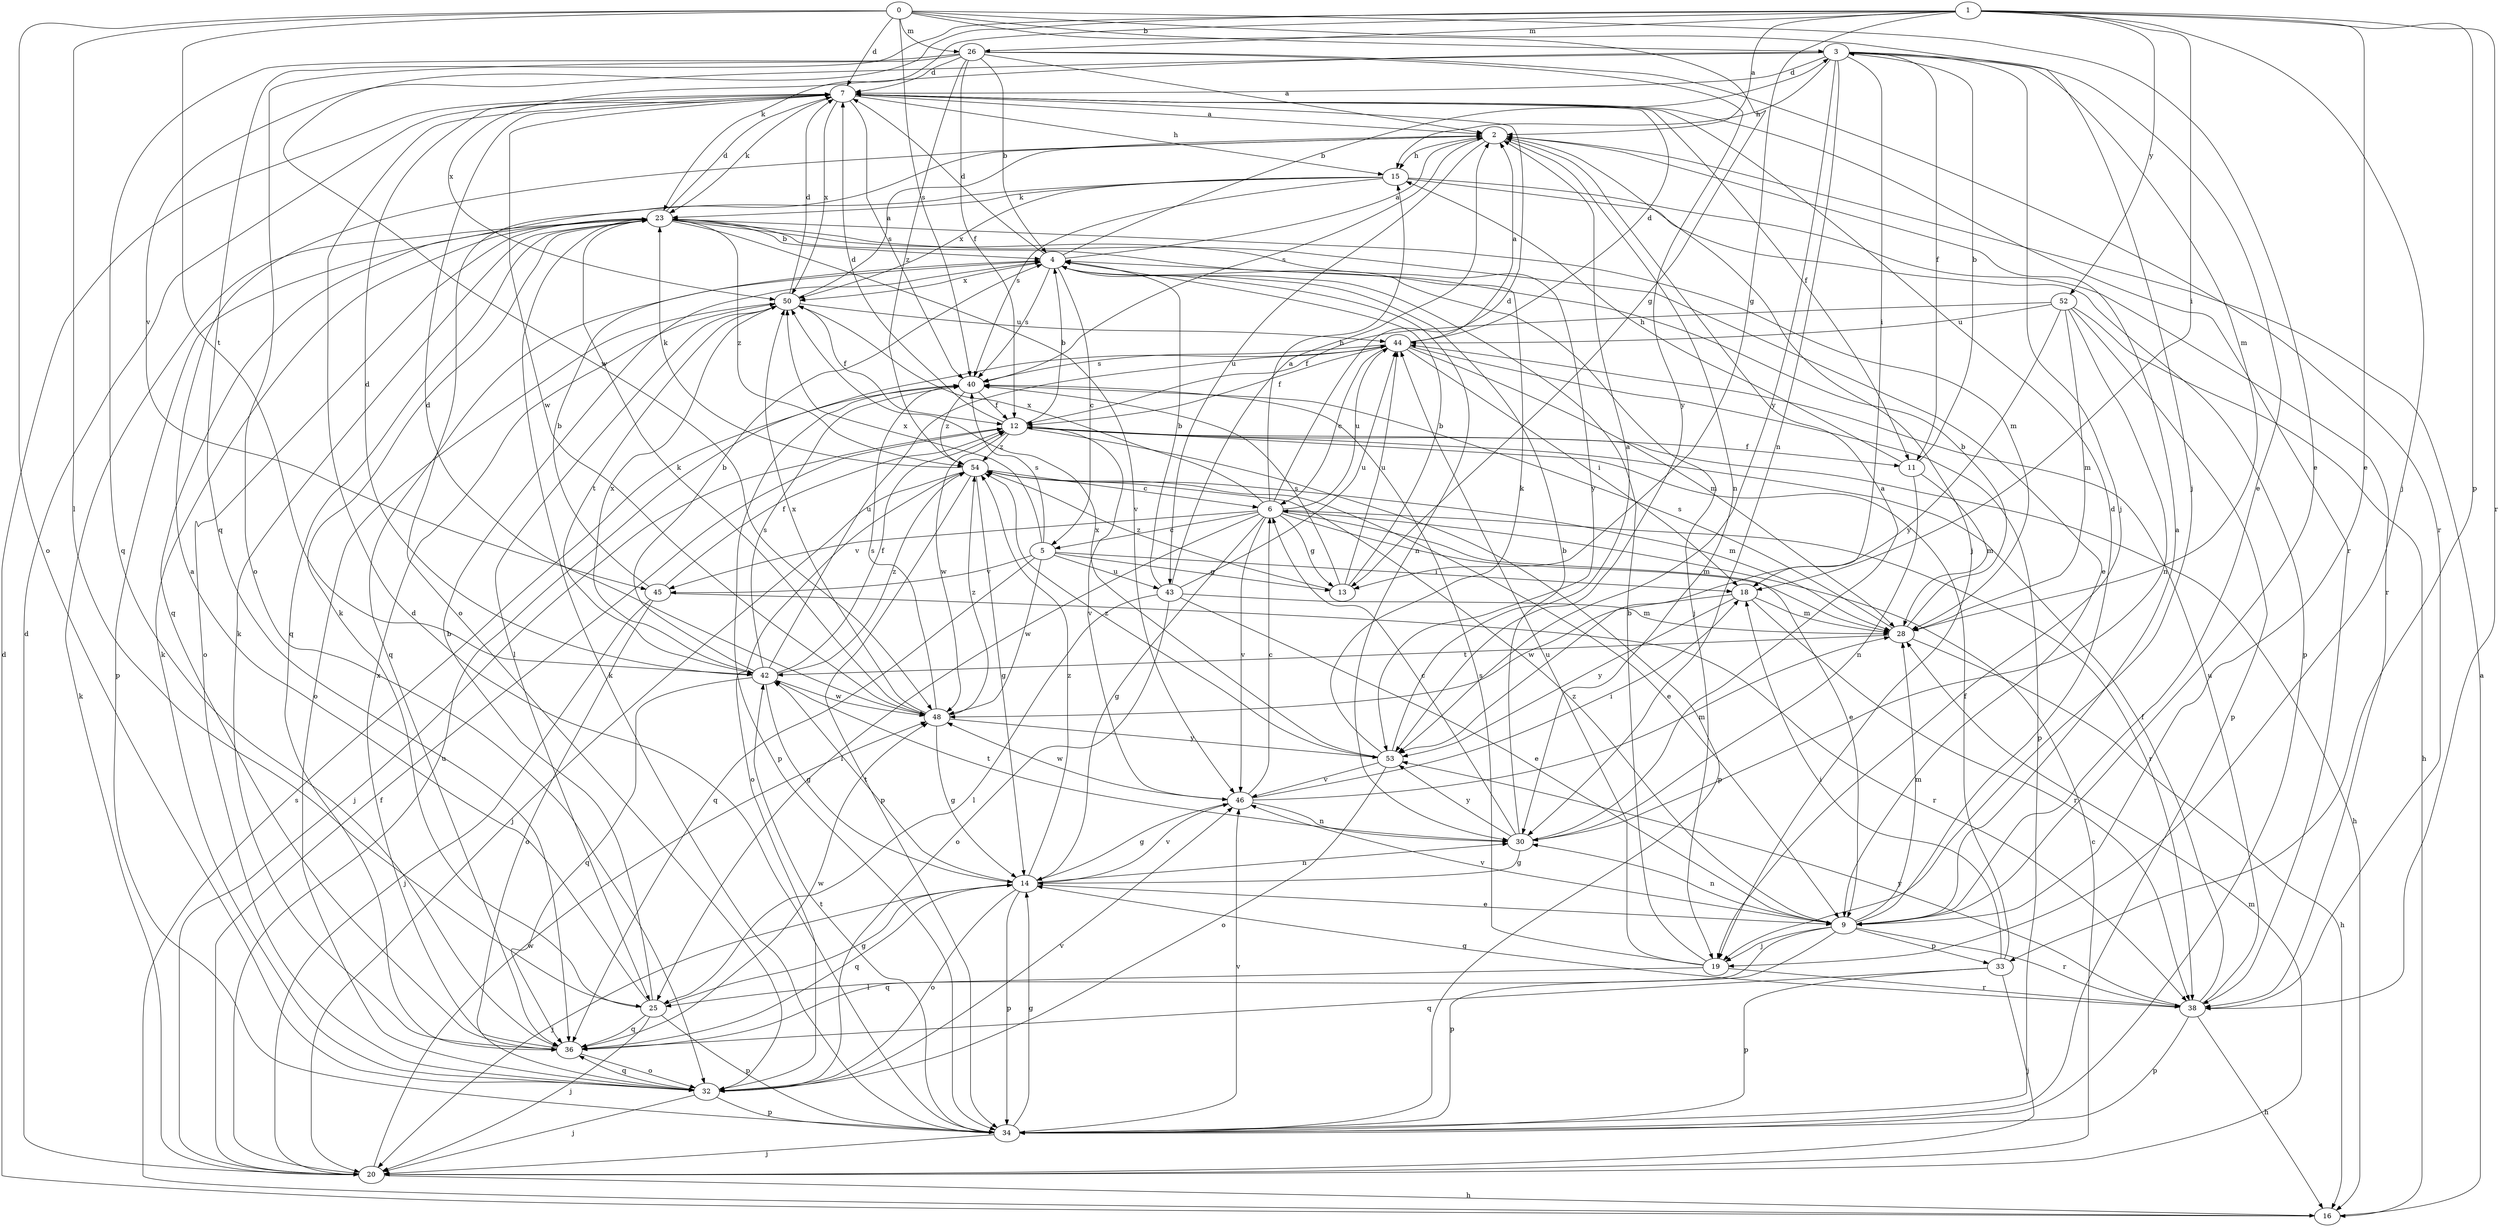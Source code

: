 strict digraph  {
0;
1;
2;
3;
4;
5;
6;
7;
9;
11;
12;
13;
14;
15;
16;
18;
19;
20;
23;
25;
26;
28;
30;
32;
33;
34;
36;
38;
40;
42;
43;
44;
45;
46;
48;
50;
52;
53;
54;
0 -> 3  [label=b];
0 -> 7  [label=d];
0 -> 9  [label=e];
0 -> 13  [label=g];
0 -> 19  [label=j];
0 -> 25  [label=l];
0 -> 26  [label=m];
0 -> 32  [label=o];
0 -> 40  [label=s];
0 -> 42  [label=t];
1 -> 2  [label=a];
1 -> 9  [label=e];
1 -> 13  [label=g];
1 -> 18  [label=i];
1 -> 19  [label=j];
1 -> 23  [label=k];
1 -> 26  [label=m];
1 -> 33  [label=p];
1 -> 36  [label=q];
1 -> 38  [label=r];
1 -> 48  [label=w];
1 -> 52  [label=y];
2 -> 15  [label=h];
2 -> 19  [label=j];
2 -> 30  [label=n];
2 -> 32  [label=o];
2 -> 40  [label=s];
2 -> 43  [label=u];
3 -> 7  [label=d];
3 -> 9  [label=e];
3 -> 11  [label=f];
3 -> 15  [label=h];
3 -> 18  [label=i];
3 -> 19  [label=j];
3 -> 28  [label=m];
3 -> 30  [label=n];
3 -> 45  [label=v];
3 -> 50  [label=x];
3 -> 53  [label=y];
4 -> 2  [label=a];
4 -> 3  [label=b];
4 -> 5  [label=c];
4 -> 7  [label=d];
4 -> 19  [label=j];
4 -> 30  [label=n];
4 -> 36  [label=q];
4 -> 40  [label=s];
4 -> 50  [label=x];
5 -> 13  [label=g];
5 -> 18  [label=i];
5 -> 36  [label=q];
5 -> 40  [label=s];
5 -> 43  [label=u];
5 -> 45  [label=v];
5 -> 48  [label=w];
5 -> 50  [label=x];
6 -> 5  [label=c];
6 -> 7  [label=d];
6 -> 9  [label=e];
6 -> 13  [label=g];
6 -> 14  [label=g];
6 -> 15  [label=h];
6 -> 25  [label=l];
6 -> 28  [label=m];
6 -> 38  [label=r];
6 -> 44  [label=u];
6 -> 45  [label=v];
6 -> 46  [label=v];
6 -> 50  [label=x];
7 -> 2  [label=a];
7 -> 11  [label=f];
7 -> 15  [label=h];
7 -> 23  [label=k];
7 -> 38  [label=r];
7 -> 40  [label=s];
7 -> 48  [label=w];
7 -> 50  [label=x];
9 -> 2  [label=a];
9 -> 7  [label=d];
9 -> 19  [label=j];
9 -> 28  [label=m];
9 -> 30  [label=n];
9 -> 33  [label=p];
9 -> 34  [label=p];
9 -> 36  [label=q];
9 -> 38  [label=r];
9 -> 46  [label=v];
9 -> 54  [label=z];
11 -> 3  [label=b];
11 -> 15  [label=h];
11 -> 28  [label=m];
11 -> 30  [label=n];
12 -> 4  [label=b];
12 -> 7  [label=d];
12 -> 11  [label=f];
12 -> 16  [label=h];
12 -> 20  [label=j];
12 -> 34  [label=p];
12 -> 46  [label=v];
12 -> 48  [label=w];
12 -> 54  [label=z];
13 -> 4  [label=b];
13 -> 40  [label=s];
13 -> 44  [label=u];
13 -> 54  [label=z];
14 -> 9  [label=e];
14 -> 20  [label=j];
14 -> 30  [label=n];
14 -> 32  [label=o];
14 -> 34  [label=p];
14 -> 36  [label=q];
14 -> 42  [label=t];
14 -> 46  [label=v];
14 -> 54  [label=z];
15 -> 23  [label=k];
15 -> 34  [label=p];
15 -> 36  [label=q];
15 -> 38  [label=r];
15 -> 40  [label=s];
15 -> 50  [label=x];
16 -> 2  [label=a];
16 -> 7  [label=d];
16 -> 40  [label=s];
18 -> 28  [label=m];
18 -> 38  [label=r];
18 -> 48  [label=w];
18 -> 53  [label=y];
19 -> 4  [label=b];
19 -> 25  [label=l];
19 -> 38  [label=r];
19 -> 40  [label=s];
19 -> 44  [label=u];
20 -> 6  [label=c];
20 -> 7  [label=d];
20 -> 12  [label=f];
20 -> 16  [label=h];
20 -> 23  [label=k];
20 -> 28  [label=m];
20 -> 44  [label=u];
20 -> 48  [label=w];
23 -> 4  [label=b];
23 -> 7  [label=d];
23 -> 9  [label=e];
23 -> 28  [label=m];
23 -> 32  [label=o];
23 -> 34  [label=p];
23 -> 36  [label=q];
23 -> 46  [label=v];
23 -> 53  [label=y];
23 -> 54  [label=z];
25 -> 2  [label=a];
25 -> 4  [label=b];
25 -> 14  [label=g];
25 -> 20  [label=j];
25 -> 23  [label=k];
25 -> 34  [label=p];
25 -> 36  [label=q];
26 -> 2  [label=a];
26 -> 4  [label=b];
26 -> 7  [label=d];
26 -> 12  [label=f];
26 -> 32  [label=o];
26 -> 36  [label=q];
26 -> 38  [label=r];
26 -> 53  [label=y];
26 -> 54  [label=z];
28 -> 4  [label=b];
28 -> 16  [label=h];
28 -> 40  [label=s];
28 -> 42  [label=t];
30 -> 2  [label=a];
30 -> 4  [label=b];
30 -> 6  [label=c];
30 -> 14  [label=g];
30 -> 42  [label=t];
30 -> 53  [label=y];
32 -> 20  [label=j];
32 -> 23  [label=k];
32 -> 34  [label=p];
32 -> 36  [label=q];
32 -> 46  [label=v];
33 -> 12  [label=f];
33 -> 18  [label=i];
33 -> 20  [label=j];
33 -> 34  [label=p];
33 -> 36  [label=q];
34 -> 7  [label=d];
34 -> 14  [label=g];
34 -> 20  [label=j];
34 -> 23  [label=k];
34 -> 42  [label=t];
34 -> 46  [label=v];
36 -> 23  [label=k];
36 -> 32  [label=o];
36 -> 48  [label=w];
36 -> 50  [label=x];
38 -> 12  [label=f];
38 -> 14  [label=g];
38 -> 16  [label=h];
38 -> 34  [label=p];
38 -> 44  [label=u];
38 -> 53  [label=y];
40 -> 12  [label=f];
40 -> 34  [label=p];
40 -> 54  [label=z];
42 -> 4  [label=b];
42 -> 7  [label=d];
42 -> 12  [label=f];
42 -> 14  [label=g];
42 -> 36  [label=q];
42 -> 40  [label=s];
42 -> 44  [label=u];
42 -> 48  [label=w];
42 -> 50  [label=x];
42 -> 54  [label=z];
43 -> 2  [label=a];
43 -> 4  [label=b];
43 -> 9  [label=e];
43 -> 25  [label=l];
43 -> 28  [label=m];
43 -> 32  [label=o];
43 -> 44  [label=u];
44 -> 2  [label=a];
44 -> 6  [label=c];
44 -> 7  [label=d];
44 -> 12  [label=f];
44 -> 18  [label=i];
44 -> 28  [label=m];
44 -> 34  [label=p];
44 -> 40  [label=s];
45 -> 4  [label=b];
45 -> 12  [label=f];
45 -> 20  [label=j];
45 -> 32  [label=o];
45 -> 38  [label=r];
46 -> 6  [label=c];
46 -> 14  [label=g];
46 -> 18  [label=i];
46 -> 28  [label=m];
46 -> 30  [label=n];
46 -> 48  [label=w];
48 -> 7  [label=d];
48 -> 14  [label=g];
48 -> 23  [label=k];
48 -> 40  [label=s];
48 -> 50  [label=x];
48 -> 53  [label=y];
48 -> 54  [label=z];
50 -> 2  [label=a];
50 -> 7  [label=d];
50 -> 12  [label=f];
50 -> 25  [label=l];
50 -> 32  [label=o];
50 -> 42  [label=t];
50 -> 44  [label=u];
52 -> 12  [label=f];
52 -> 16  [label=h];
52 -> 28  [label=m];
52 -> 30  [label=n];
52 -> 34  [label=p];
52 -> 44  [label=u];
52 -> 53  [label=y];
53 -> 2  [label=a];
53 -> 23  [label=k];
53 -> 32  [label=o];
53 -> 46  [label=v];
53 -> 50  [label=x];
53 -> 54  [label=z];
54 -> 6  [label=c];
54 -> 9  [label=e];
54 -> 14  [label=g];
54 -> 20  [label=j];
54 -> 23  [label=k];
54 -> 28  [label=m];
54 -> 32  [label=o];
54 -> 34  [label=p];
}

